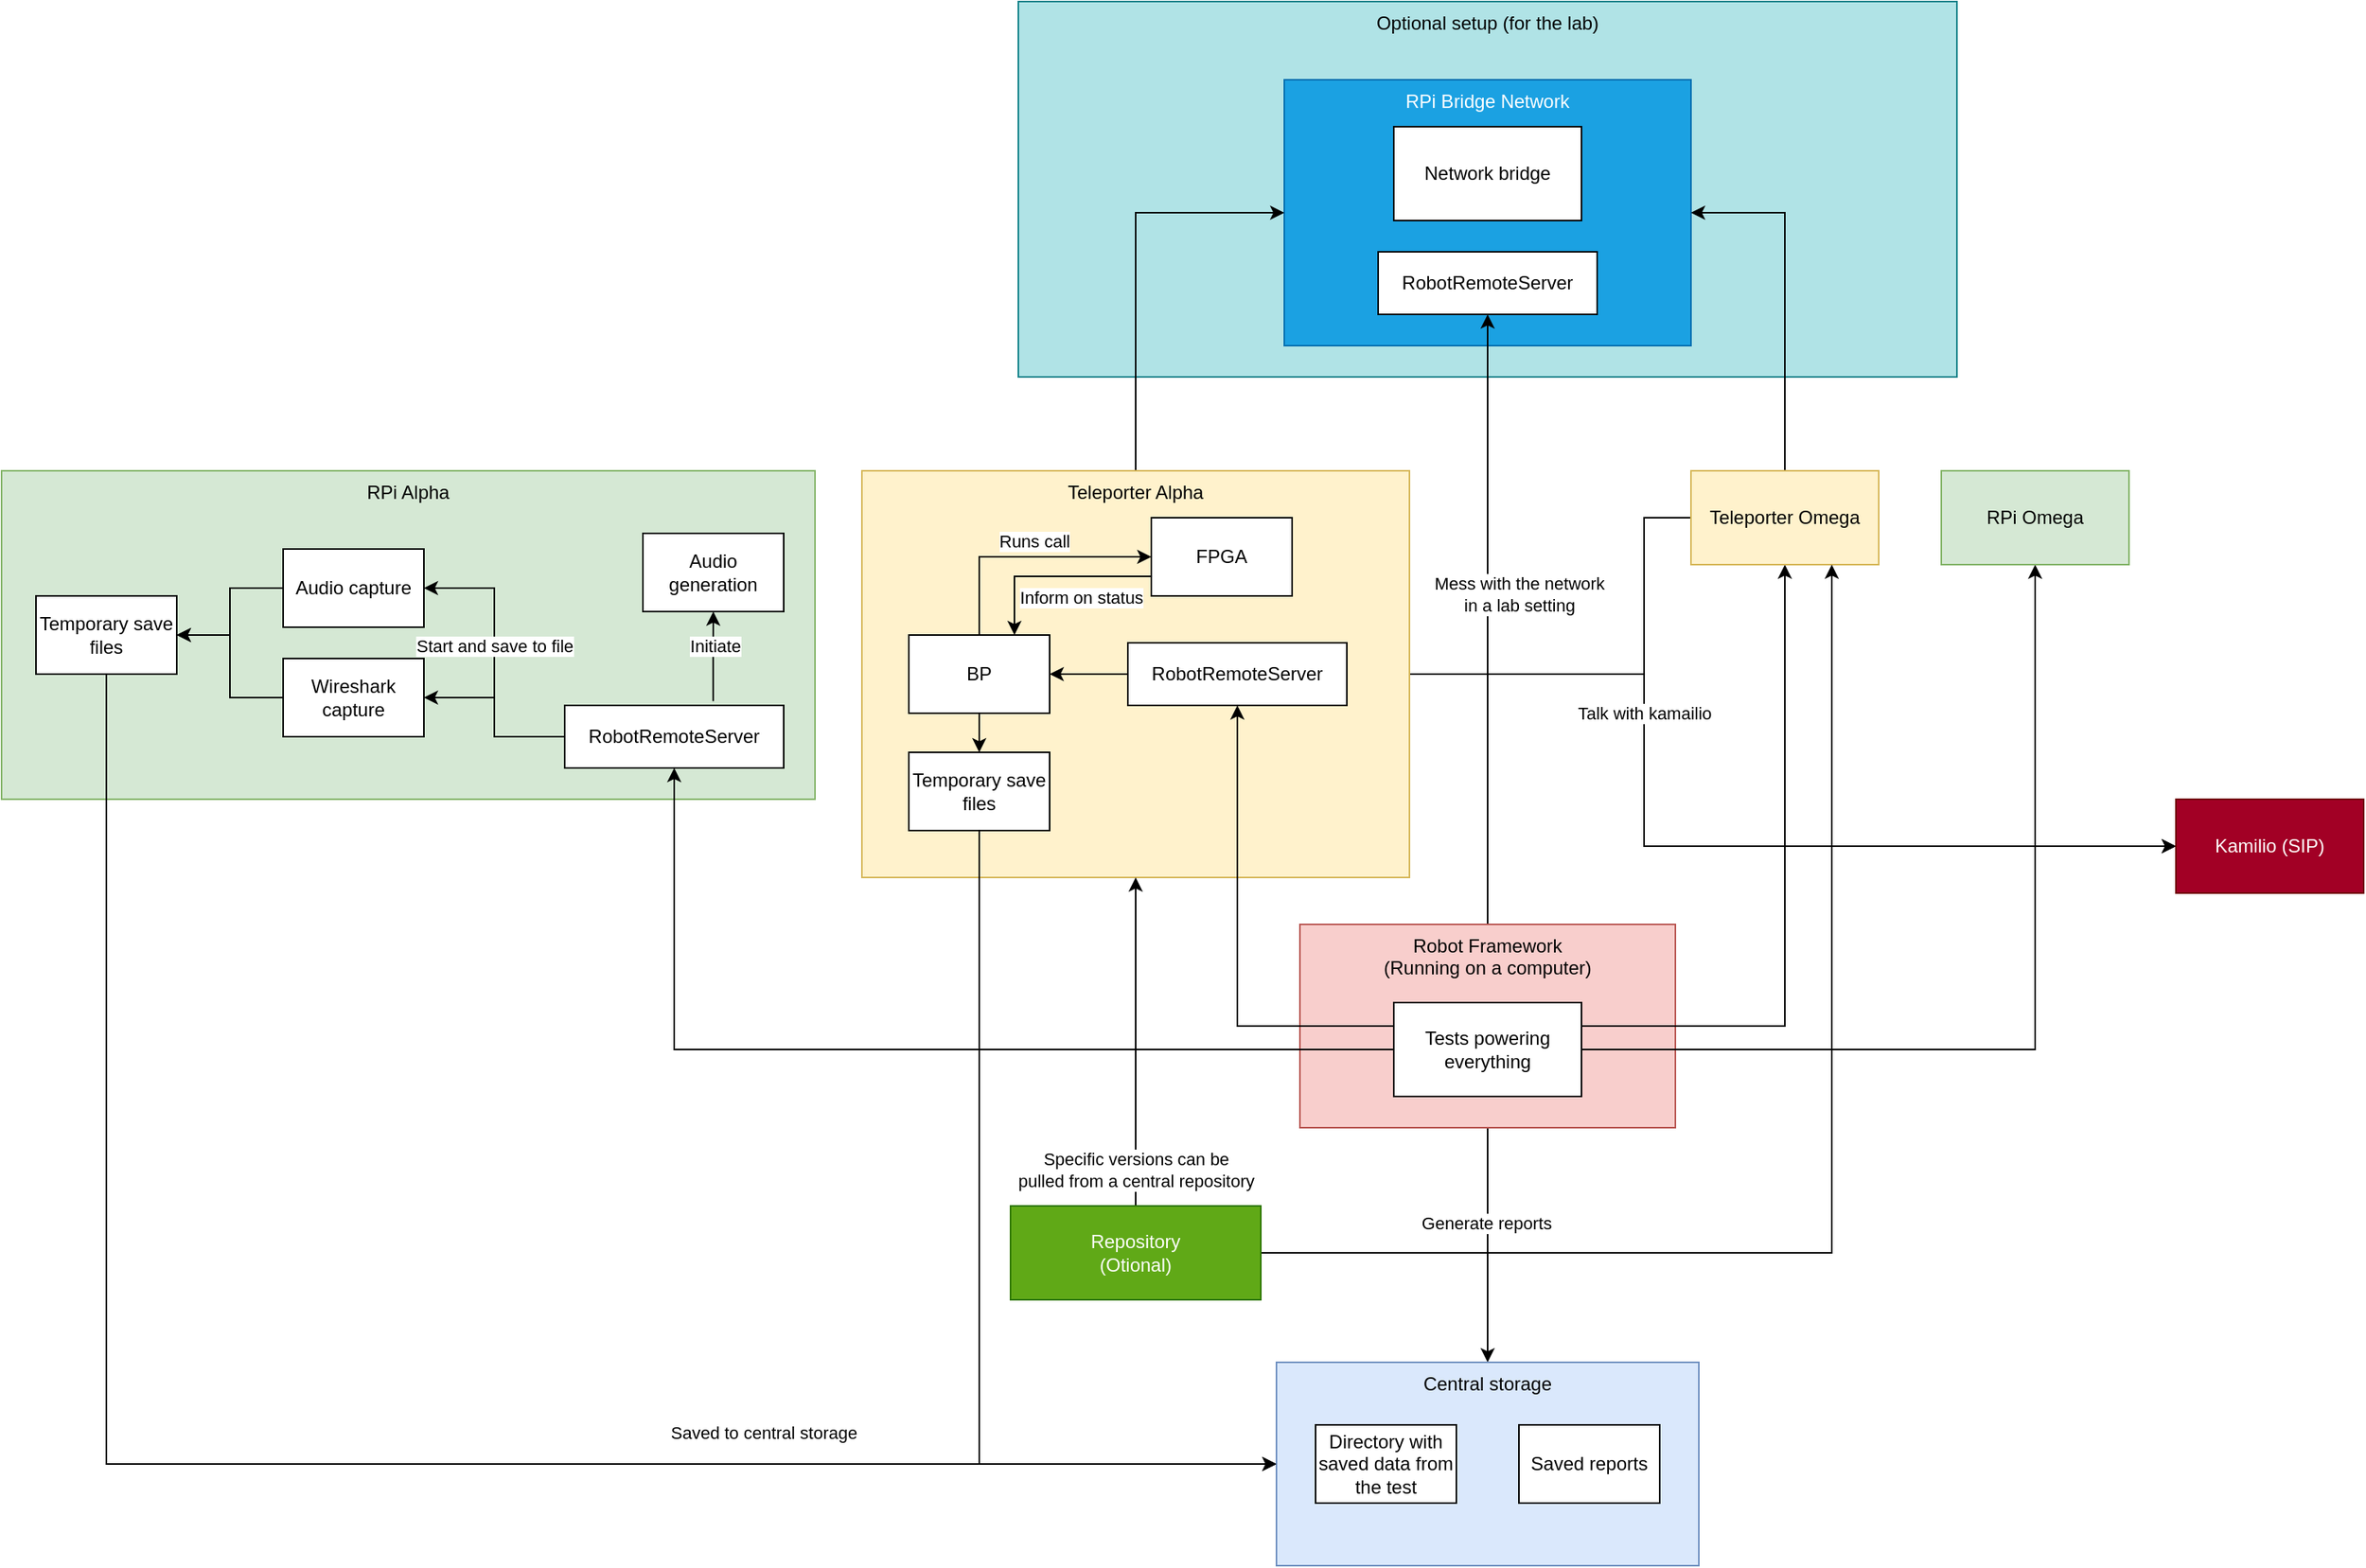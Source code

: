 <mxfile version="15.7.3" type="device"><diagram id="5kySxEb6dOlxUrJoqB7R" name="Page-1"><mxGraphModel dx="2392" dy="2194" grid="1" gridSize="10" guides="1" tooltips="1" connect="1" arrows="1" fold="1" page="1" pageScale="1" pageWidth="827" pageHeight="1169" math="0" shadow="0"><root><mxCell id="0"/><mxCell id="1" parent="0"/><mxCell id="B-xEx2C0IDQok_1mxCF8-56" value="Optional setup (for the lab)" style="rounded=0;whiteSpace=wrap;html=1;verticalAlign=top;fillColor=#b0e3e6;strokeColor=#0e8088;" parent="1" vertex="1"><mxGeometry x="170" y="-110" width="600" height="240" as="geometry"/></mxCell><mxCell id="B-xEx2C0IDQok_1mxCF8-46" value="RPi Bridge Network" style="rounded=0;whiteSpace=wrap;html=1;verticalAlign=top;fillColor=#1ba1e2;fontColor=#ffffff;strokeColor=#006EAF;" parent="1" vertex="1"><mxGeometry x="340" y="-60" width="260" height="170" as="geometry"/></mxCell><mxCell id="B-xEx2C0IDQok_1mxCF8-55" style="edgeStyle=orthogonalEdgeStyle;rounded=0;orthogonalLoop=1;jettySize=auto;html=1;exitX=0.5;exitY=0;exitDx=0;exitDy=0;entryX=0;entryY=0.5;entryDx=0;entryDy=0;" parent="1" source="B-xEx2C0IDQok_1mxCF8-3" target="B-xEx2C0IDQok_1mxCF8-46" edge="1"><mxGeometry relative="1" as="geometry"/></mxCell><mxCell id="-zB5vAl-mtcNQUabR-rB-2" style="edgeStyle=orthogonalEdgeStyle;rounded=0;orthogonalLoop=1;jettySize=auto;html=1;exitX=1;exitY=0.5;exitDx=0;exitDy=0;entryX=0;entryY=0.5;entryDx=0;entryDy=0;" edge="1" parent="1" source="B-xEx2C0IDQok_1mxCF8-3" target="-zB5vAl-mtcNQUabR-rB-1"><mxGeometry relative="1" as="geometry"><Array as="points"><mxPoint x="570" y="320"/><mxPoint x="570" y="430"/></Array></mxGeometry></mxCell><mxCell id="B-xEx2C0IDQok_1mxCF8-3" value="Teleporter Alpha" style="rounded=0;whiteSpace=wrap;html=1;verticalAlign=top;fillColor=#fff2cc;strokeColor=#d6b656;" parent="1" vertex="1"><mxGeometry x="70" y="190" width="350" height="260" as="geometry"/></mxCell><mxCell id="B-xEx2C0IDQok_1mxCF8-4" value="RPi Alpha" style="rounded=0;whiteSpace=wrap;html=1;verticalAlign=top;fillColor=#d5e8d4;strokeColor=#82b366;" parent="1" vertex="1"><mxGeometry x="-480" y="190" width="520" height="210" as="geometry"/></mxCell><mxCell id="B-xEx2C0IDQok_1mxCF8-34" style="edgeStyle=orthogonalEdgeStyle;rounded=0;orthogonalLoop=1;jettySize=auto;html=1;exitX=0.5;exitY=1;exitDx=0;exitDy=0;" parent="1" source="B-xEx2C0IDQok_1mxCF8-1" target="B-xEx2C0IDQok_1mxCF8-33" edge="1"><mxGeometry relative="1" as="geometry"/></mxCell><mxCell id="B-xEx2C0IDQok_1mxCF8-35" value="Generate reports" style="edgeLabel;html=1;align=center;verticalAlign=middle;resizable=0;points=[];" parent="B-xEx2C0IDQok_1mxCF8-34" vertex="1" connectable="0"><mxGeometry x="-0.187" y="-1" relative="1" as="geometry"><mxPoint as="offset"/></mxGeometry></mxCell><mxCell id="B-xEx2C0IDQok_1mxCF8-57" style="edgeStyle=orthogonalEdgeStyle;rounded=0;orthogonalLoop=1;jettySize=auto;html=1;exitX=0.5;exitY=0;exitDx=0;exitDy=0;entryX=0.5;entryY=1;entryDx=0;entryDy=0;" parent="1" source="B-xEx2C0IDQok_1mxCF8-1" target="B-xEx2C0IDQok_1mxCF8-53" edge="1"><mxGeometry relative="1" as="geometry"/></mxCell><mxCell id="B-xEx2C0IDQok_1mxCF8-58" value="Mess with the network&lt;br&gt;in a lab setting" style="edgeLabel;html=1;align=center;verticalAlign=middle;resizable=0;points=[];" parent="B-xEx2C0IDQok_1mxCF8-57" vertex="1" connectable="0"><mxGeometry x="0.085" relative="1" as="geometry"><mxPoint x="20" as="offset"/></mxGeometry></mxCell><mxCell id="B-xEx2C0IDQok_1mxCF8-1" value="Robot Framework&lt;br&gt;(Running on a computer)" style="rounded=0;whiteSpace=wrap;html=1;verticalAlign=top;fillColor=#f8cecc;strokeColor=#b85450;" parent="1" vertex="1"><mxGeometry x="350" y="480" width="240" height="130" as="geometry"/></mxCell><mxCell id="B-xEx2C0IDQok_1mxCF8-6" style="edgeStyle=orthogonalEdgeStyle;rounded=0;orthogonalLoop=1;jettySize=auto;html=1;exitX=1;exitY=0.25;exitDx=0;exitDy=0;" parent="1" source="B-xEx2C0IDQok_1mxCF8-12" target="B-xEx2C0IDQok_1mxCF8-2" edge="1"><mxGeometry relative="1" as="geometry"/></mxCell><mxCell id="B-xEx2C0IDQok_1mxCF8-7" style="edgeStyle=orthogonalEdgeStyle;rounded=0;orthogonalLoop=1;jettySize=auto;html=1;exitX=0;exitY=0.25;exitDx=0;exitDy=0;entryX=0.5;entryY=1;entryDx=0;entryDy=0;" parent="1" source="B-xEx2C0IDQok_1mxCF8-12" target="B-xEx2C0IDQok_1mxCF8-20" edge="1"><mxGeometry relative="1" as="geometry"/></mxCell><mxCell id="B-xEx2C0IDQok_1mxCF8-8" style="edgeStyle=orthogonalEdgeStyle;rounded=0;orthogonalLoop=1;jettySize=auto;html=1;exitX=0;exitY=0.5;exitDx=0;exitDy=0;entryX=0.5;entryY=1;entryDx=0;entryDy=0;" parent="1" source="B-xEx2C0IDQok_1mxCF8-12" target="B-xEx2C0IDQok_1mxCF8-11" edge="1"><mxGeometry relative="1" as="geometry"/></mxCell><mxCell id="B-xEx2C0IDQok_1mxCF8-9" style="edgeStyle=orthogonalEdgeStyle;rounded=0;orthogonalLoop=1;jettySize=auto;html=1;exitX=1;exitY=0.5;exitDx=0;exitDy=0;entryX=0.5;entryY=1;entryDx=0;entryDy=0;" parent="1" source="B-xEx2C0IDQok_1mxCF8-12" target="B-xEx2C0IDQok_1mxCF8-5" edge="1"><mxGeometry relative="1" as="geometry"/></mxCell><mxCell id="B-xEx2C0IDQok_1mxCF8-54" style="edgeStyle=orthogonalEdgeStyle;rounded=0;orthogonalLoop=1;jettySize=auto;html=1;exitX=0.5;exitY=0;exitDx=0;exitDy=0;entryX=1;entryY=0.5;entryDx=0;entryDy=0;" parent="1" source="B-xEx2C0IDQok_1mxCF8-2" target="B-xEx2C0IDQok_1mxCF8-46" edge="1"><mxGeometry relative="1" as="geometry"/></mxCell><mxCell id="-zB5vAl-mtcNQUabR-rB-3" style="edgeStyle=orthogonalEdgeStyle;rounded=0;orthogonalLoop=1;jettySize=auto;html=1;exitX=0;exitY=0.5;exitDx=0;exitDy=0;" edge="1" parent="1" source="B-xEx2C0IDQok_1mxCF8-2"><mxGeometry relative="1" as="geometry"><mxPoint x="910" y="430" as="targetPoint"/><Array as="points"><mxPoint x="570" y="220"/><mxPoint x="570" y="430"/></Array></mxGeometry></mxCell><mxCell id="-zB5vAl-mtcNQUabR-rB-4" value="Talk with kamailio" style="edgeLabel;html=1;align=center;verticalAlign=middle;resizable=0;points=[];" vertex="1" connectable="0" parent="-zB5vAl-mtcNQUabR-rB-3"><mxGeometry x="-0.479" y="-2" relative="1" as="geometry"><mxPoint x="2" y="4" as="offset"/></mxGeometry></mxCell><mxCell id="B-xEx2C0IDQok_1mxCF8-2" value="Teleporter Omega" style="rounded=0;whiteSpace=wrap;html=1;fillColor=#fff2cc;strokeColor=#d6b656;" parent="1" vertex="1"><mxGeometry x="600" y="190" width="120" height="60" as="geometry"/></mxCell><mxCell id="B-xEx2C0IDQok_1mxCF8-5" value="RPi Omega" style="rounded=0;whiteSpace=wrap;html=1;fillColor=#d5e8d4;strokeColor=#82b366;" parent="1" vertex="1"><mxGeometry x="760" y="190" width="120" height="60" as="geometry"/></mxCell><mxCell id="B-xEx2C0IDQok_1mxCF8-24" style="edgeStyle=orthogonalEdgeStyle;rounded=0;orthogonalLoop=1;jettySize=auto;html=1;exitX=0.678;exitY=-0.068;exitDx=0;exitDy=0;entryX=0.5;entryY=1;entryDx=0;entryDy=0;exitPerimeter=0;" parent="1" source="B-xEx2C0IDQok_1mxCF8-11" target="B-xEx2C0IDQok_1mxCF8-13" edge="1"><mxGeometry relative="1" as="geometry"/></mxCell><mxCell id="B-xEx2C0IDQok_1mxCF8-25" value="Initiate" style="edgeLabel;html=1;align=center;verticalAlign=middle;resizable=0;points=[];" parent="B-xEx2C0IDQok_1mxCF8-24" vertex="1" connectable="0"><mxGeometry x="0.254" y="-1" relative="1" as="geometry"><mxPoint as="offset"/></mxGeometry></mxCell><mxCell id="B-xEx2C0IDQok_1mxCF8-26" style="edgeStyle=orthogonalEdgeStyle;rounded=0;orthogonalLoop=1;jettySize=auto;html=1;exitX=0;exitY=0.5;exitDx=0;exitDy=0;entryX=1;entryY=0.5;entryDx=0;entryDy=0;" parent="1" source="B-xEx2C0IDQok_1mxCF8-11" target="B-xEx2C0IDQok_1mxCF8-15" edge="1"><mxGeometry relative="1" as="geometry"/></mxCell><mxCell id="B-xEx2C0IDQok_1mxCF8-27" style="edgeStyle=orthogonalEdgeStyle;rounded=0;orthogonalLoop=1;jettySize=auto;html=1;exitX=0;exitY=0.5;exitDx=0;exitDy=0;entryX=1;entryY=0.5;entryDx=0;entryDy=0;" parent="1" source="B-xEx2C0IDQok_1mxCF8-11" target="B-xEx2C0IDQok_1mxCF8-14" edge="1"><mxGeometry relative="1" as="geometry"/></mxCell><mxCell id="B-xEx2C0IDQok_1mxCF8-28" value="Start and save to file" style="edgeLabel;html=1;align=center;verticalAlign=middle;resizable=0;points=[];" parent="B-xEx2C0IDQok_1mxCF8-27" vertex="1" connectable="0"><mxGeometry x="0.115" relative="1" as="geometry"><mxPoint as="offset"/></mxGeometry></mxCell><mxCell id="B-xEx2C0IDQok_1mxCF8-11" value="RobotRemoteServer" style="rounded=0;whiteSpace=wrap;html=1;verticalAlign=middle;" parent="1" vertex="1"><mxGeometry x="-120" y="340" width="140" height="40" as="geometry"/></mxCell><mxCell id="B-xEx2C0IDQok_1mxCF8-12" value="Tests powering everything" style="rounded=0;whiteSpace=wrap;html=1;verticalAlign=middle;" parent="1" vertex="1"><mxGeometry x="410" y="530" width="120" height="60" as="geometry"/></mxCell><mxCell id="B-xEx2C0IDQok_1mxCF8-13" value="Audio generation" style="rounded=0;whiteSpace=wrap;html=1;verticalAlign=middle;" parent="1" vertex="1"><mxGeometry x="-70" y="230" width="90" height="50" as="geometry"/></mxCell><mxCell id="B-xEx2C0IDQok_1mxCF8-31" style="edgeStyle=orthogonalEdgeStyle;rounded=0;orthogonalLoop=1;jettySize=auto;html=1;exitX=0;exitY=0.5;exitDx=0;exitDy=0;entryX=1;entryY=0.5;entryDx=0;entryDy=0;" parent="1" source="B-xEx2C0IDQok_1mxCF8-14" target="B-xEx2C0IDQok_1mxCF8-30" edge="1"><mxGeometry relative="1" as="geometry"/></mxCell><mxCell id="B-xEx2C0IDQok_1mxCF8-14" value="Audio capture" style="rounded=0;whiteSpace=wrap;html=1;verticalAlign=middle;" parent="1" vertex="1"><mxGeometry x="-300" y="240" width="90" height="50" as="geometry"/></mxCell><mxCell id="B-xEx2C0IDQok_1mxCF8-32" style="edgeStyle=orthogonalEdgeStyle;rounded=0;orthogonalLoop=1;jettySize=auto;html=1;exitX=0;exitY=0.5;exitDx=0;exitDy=0;entryX=1;entryY=0.5;entryDx=0;entryDy=0;" parent="1" source="B-xEx2C0IDQok_1mxCF8-15" target="B-xEx2C0IDQok_1mxCF8-30" edge="1"><mxGeometry relative="1" as="geometry"/></mxCell><mxCell id="B-xEx2C0IDQok_1mxCF8-15" value="Wireshark capture" style="rounded=0;whiteSpace=wrap;html=1;verticalAlign=middle;" parent="1" vertex="1"><mxGeometry x="-300" y="310" width="90" height="50" as="geometry"/></mxCell><mxCell id="B-xEx2C0IDQok_1mxCF8-22" style="edgeStyle=orthogonalEdgeStyle;rounded=0;orthogonalLoop=1;jettySize=auto;html=1;exitX=0.5;exitY=0;exitDx=0;exitDy=0;entryX=0;entryY=0.5;entryDx=0;entryDy=0;" parent="1" source="B-xEx2C0IDQok_1mxCF8-17" target="B-xEx2C0IDQok_1mxCF8-19" edge="1"><mxGeometry relative="1" as="geometry"/></mxCell><mxCell id="B-xEx2C0IDQok_1mxCF8-42" value="Runs call" style="edgeLabel;html=1;align=center;verticalAlign=middle;resizable=0;points=[];" parent="B-xEx2C0IDQok_1mxCF8-22" vertex="1" connectable="0"><mxGeometry x="-0.163" y="2" relative="1" as="geometry"><mxPoint x="18" y="-8" as="offset"/></mxGeometry></mxCell><mxCell id="B-xEx2C0IDQok_1mxCF8-40" style="edgeStyle=orthogonalEdgeStyle;rounded=0;orthogonalLoop=1;jettySize=auto;html=1;exitX=0.5;exitY=1;exitDx=0;exitDy=0;" parent="1" source="B-xEx2C0IDQok_1mxCF8-17" target="B-xEx2C0IDQok_1mxCF8-39" edge="1"><mxGeometry relative="1" as="geometry"/></mxCell><mxCell id="B-xEx2C0IDQok_1mxCF8-17" value="BP" style="rounded=0;whiteSpace=wrap;html=1;verticalAlign=middle;" parent="1" vertex="1"><mxGeometry x="100" y="295" width="90" height="50" as="geometry"/></mxCell><mxCell id="B-xEx2C0IDQok_1mxCF8-38" style="edgeStyle=orthogonalEdgeStyle;rounded=0;orthogonalLoop=1;jettySize=auto;html=1;exitX=0;exitY=0.75;exitDx=0;exitDy=0;entryX=0.75;entryY=0;entryDx=0;entryDy=0;" parent="1" source="B-xEx2C0IDQok_1mxCF8-19" target="B-xEx2C0IDQok_1mxCF8-17" edge="1"><mxGeometry relative="1" as="geometry"/></mxCell><mxCell id="B-xEx2C0IDQok_1mxCF8-43" value="Inform on status" style="edgeLabel;html=1;align=center;verticalAlign=middle;resizable=0;points=[];" parent="B-xEx2C0IDQok_1mxCF8-38" vertex="1" connectable="0"><mxGeometry x="-0.272" y="1" relative="1" as="geometry"><mxPoint y="12" as="offset"/></mxGeometry></mxCell><mxCell id="B-xEx2C0IDQok_1mxCF8-19" value="FPGA" style="rounded=0;whiteSpace=wrap;html=1;verticalAlign=middle;" parent="1" vertex="1"><mxGeometry x="255" y="220" width="90" height="50" as="geometry"/></mxCell><mxCell id="B-xEx2C0IDQok_1mxCF8-21" style="edgeStyle=orthogonalEdgeStyle;rounded=0;orthogonalLoop=1;jettySize=auto;html=1;exitX=0;exitY=0.5;exitDx=0;exitDy=0;entryX=1;entryY=0.5;entryDx=0;entryDy=0;" parent="1" source="B-xEx2C0IDQok_1mxCF8-20" target="B-xEx2C0IDQok_1mxCF8-17" edge="1"><mxGeometry relative="1" as="geometry"/></mxCell><mxCell id="B-xEx2C0IDQok_1mxCF8-20" value="RobotRemoteServer" style="rounded=0;whiteSpace=wrap;html=1;verticalAlign=middle;" parent="1" vertex="1"><mxGeometry x="240" y="300" width="140" height="40" as="geometry"/></mxCell><mxCell id="B-xEx2C0IDQok_1mxCF8-36" style="edgeStyle=orthogonalEdgeStyle;rounded=0;orthogonalLoop=1;jettySize=auto;html=1;exitX=0.5;exitY=1;exitDx=0;exitDy=0;entryX=0;entryY=0.5;entryDx=0;entryDy=0;" parent="1" source="B-xEx2C0IDQok_1mxCF8-30" target="B-xEx2C0IDQok_1mxCF8-33" edge="1"><mxGeometry relative="1" as="geometry"/></mxCell><mxCell id="B-xEx2C0IDQok_1mxCF8-37" value="Saved to central storage" style="edgeLabel;html=1;align=center;verticalAlign=middle;resizable=0;points=[];" parent="B-xEx2C0IDQok_1mxCF8-36" vertex="1" connectable="0"><mxGeometry x="0.601" y="1" relative="1" as="geometry"><mxPoint x="-78" y="-19" as="offset"/></mxGeometry></mxCell><mxCell id="B-xEx2C0IDQok_1mxCF8-30" value="Temporary save files" style="rounded=0;whiteSpace=wrap;html=1;verticalAlign=middle;" parent="1" vertex="1"><mxGeometry x="-458" y="270" width="90" height="50" as="geometry"/></mxCell><mxCell id="B-xEx2C0IDQok_1mxCF8-33" value="Central storage" style="rounded=0;whiteSpace=wrap;html=1;verticalAlign=top;fillColor=#dae8fc;strokeColor=#6c8ebf;" parent="1" vertex="1"><mxGeometry x="335" y="760" width="270" height="130" as="geometry"/></mxCell><mxCell id="B-xEx2C0IDQok_1mxCF8-41" style="edgeStyle=orthogonalEdgeStyle;rounded=0;orthogonalLoop=1;jettySize=auto;html=1;exitX=0.5;exitY=1;exitDx=0;exitDy=0;entryX=0;entryY=0.5;entryDx=0;entryDy=0;" parent="1" source="B-xEx2C0IDQok_1mxCF8-39" target="B-xEx2C0IDQok_1mxCF8-33" edge="1"><mxGeometry relative="1" as="geometry"><Array as="points"><mxPoint x="145" y="825"/></Array></mxGeometry></mxCell><mxCell id="B-xEx2C0IDQok_1mxCF8-39" value="Temporary save files" style="rounded=0;whiteSpace=wrap;html=1;verticalAlign=middle;" parent="1" vertex="1"><mxGeometry x="100" y="370" width="90" height="50" as="geometry"/></mxCell><mxCell id="B-xEx2C0IDQok_1mxCF8-44" value="Saved reports" style="rounded=0;whiteSpace=wrap;html=1;verticalAlign=middle;" parent="1" vertex="1"><mxGeometry x="490" y="800" width="90" height="50" as="geometry"/></mxCell><mxCell id="B-xEx2C0IDQok_1mxCF8-45" value="Directory with saved data from the test" style="rounded=0;whiteSpace=wrap;html=1;verticalAlign=middle;" parent="1" vertex="1"><mxGeometry x="360" y="800" width="90" height="50" as="geometry"/></mxCell><mxCell id="B-xEx2C0IDQok_1mxCF8-48" style="edgeStyle=orthogonalEdgeStyle;rounded=0;orthogonalLoop=1;jettySize=auto;html=1;exitX=0.5;exitY=0;exitDx=0;exitDy=0;entryX=0.5;entryY=1;entryDx=0;entryDy=0;" parent="1" source="B-xEx2C0IDQok_1mxCF8-47" target="B-xEx2C0IDQok_1mxCF8-3" edge="1"><mxGeometry relative="1" as="geometry"/></mxCell><mxCell id="B-xEx2C0IDQok_1mxCF8-50" value="Specific versions can be &lt;br&gt;pulled from a central repository" style="edgeLabel;html=1;align=center;verticalAlign=middle;resizable=0;points=[];" parent="B-xEx2C0IDQok_1mxCF8-48" vertex="1" connectable="0"><mxGeometry x="-0.777" relative="1" as="geometry"><mxPoint as="offset"/></mxGeometry></mxCell><mxCell id="B-xEx2C0IDQok_1mxCF8-51" style="edgeStyle=orthogonalEdgeStyle;rounded=0;orthogonalLoop=1;jettySize=auto;html=1;exitX=1;exitY=0.5;exitDx=0;exitDy=0;entryX=0.75;entryY=1;entryDx=0;entryDy=0;" parent="1" source="B-xEx2C0IDQok_1mxCF8-47" target="B-xEx2C0IDQok_1mxCF8-2" edge="1"><mxGeometry relative="1" as="geometry"/></mxCell><mxCell id="B-xEx2C0IDQok_1mxCF8-47" value="Repository&lt;br&gt;(Otional)" style="rounded=0;whiteSpace=wrap;html=1;verticalAlign=middle;fillColor=#60a917;strokeColor=#2D7600;fontColor=#ffffff;" parent="1" vertex="1"><mxGeometry x="165" y="660" width="160" height="60" as="geometry"/></mxCell><mxCell id="B-xEx2C0IDQok_1mxCF8-52" value="Network bridge" style="rounded=0;whiteSpace=wrap;html=1;verticalAlign=middle;" parent="1" vertex="1"><mxGeometry x="410" y="-30" width="120" height="60" as="geometry"/></mxCell><mxCell id="B-xEx2C0IDQok_1mxCF8-53" value="RobotRemoteServer" style="rounded=0;whiteSpace=wrap;html=1;verticalAlign=middle;" parent="1" vertex="1"><mxGeometry x="400" y="50" width="140" height="40" as="geometry"/></mxCell><mxCell id="-zB5vAl-mtcNQUabR-rB-1" value="Kamilio (SIP)" style="rounded=0;whiteSpace=wrap;html=1;fillColor=#a20025;fontColor=#ffffff;strokeColor=#6F0000;" vertex="1" parent="1"><mxGeometry x="910" y="400" width="120" height="60" as="geometry"/></mxCell></root></mxGraphModel></diagram></mxfile>